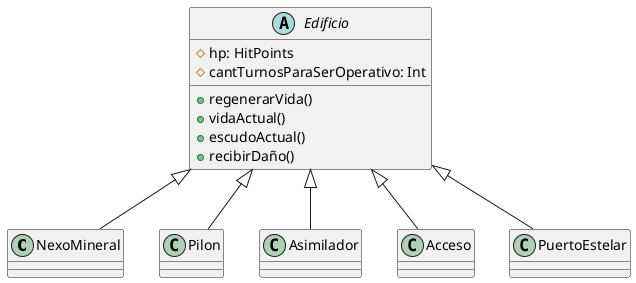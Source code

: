 @startuml
'https://plantuml.com/class-diagram

class NexoMineral{

}

class Pilon{

}

class Asimilador{

}

class Acceso{

}

class PuertoEstelar{

}

abstract class Edificio {
    #hp: HitPoints
    #cantTurnosParaSerOperativo: Int
    +regenerarVida()
    +vidaActual()
    +escudoActual()
    +recibirDaño()
}

Edificio <|-- NexoMineral
Edificio <|-- Pilon
Edificio <|-- Asimilador
Edificio <|-- Acceso
Edificio <|-- PuertoEstelar
@enduml